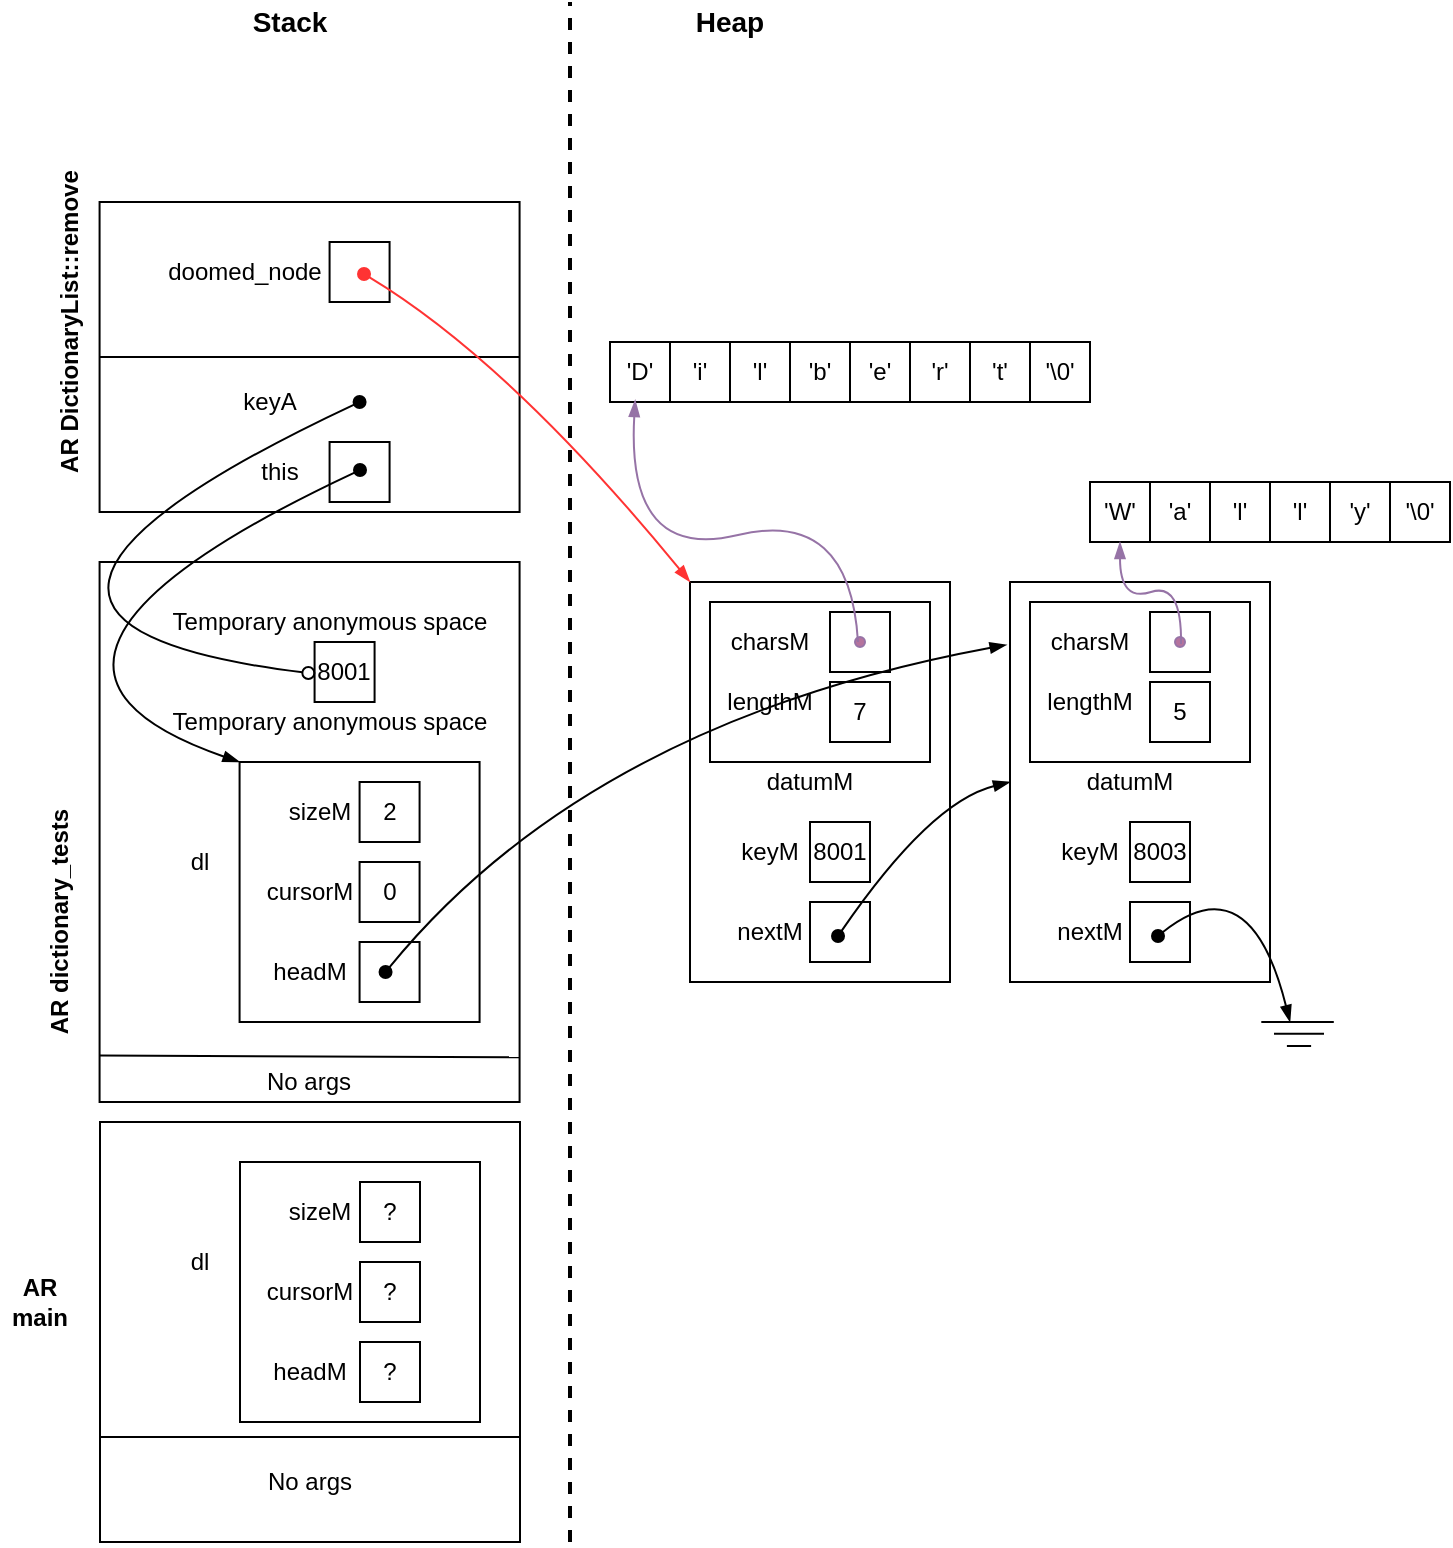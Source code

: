 <mxfile version="13.7.9" type="device"><diagram id="A-3QvQItsLY0MvPB-QJ3" name="Page-1"><mxGraphModel dx="1422" dy="822" grid="0" gridSize="10" guides="1" tooltips="1" connect="1" arrows="1" fold="1" page="1" pageScale="1" pageWidth="850" pageHeight="1100" math="0" shadow="0"><root><mxCell id="0"/><mxCell id="1" parent="0"/><mxCell id="mQ_hxyWN2oqrL-R_BNTz-1" value="" style="whiteSpace=wrap;html=1;" vertex="1" parent="1"><mxGeometry x="85" y="690" width="210" height="210" as="geometry"/></mxCell><mxCell id="mQ_hxyWN2oqrL-R_BNTz-2" value="" style="endArrow=none;html=1;entryX=1;entryY=0.75;entryDx=0;entryDy=0;exitX=0;exitY=0.75;exitDx=0;exitDy=0;" edge="1" source="mQ_hxyWN2oqrL-R_BNTz-1" target="mQ_hxyWN2oqrL-R_BNTz-1" parent="1"><mxGeometry width="50" height="50" relative="1" as="geometry"><mxPoint x="45" y="960" as="sourcePoint"/><mxPoint x="95" y="910" as="targetPoint"/></mxGeometry></mxCell><mxCell id="mQ_hxyWN2oqrL-R_BNTz-3" value="&lt;b&gt;AR main&lt;/b&gt;" style="text;html=1;strokeColor=none;fillColor=none;align=center;verticalAlign=middle;whiteSpace=wrap;rounded=0;" vertex="1" parent="1"><mxGeometry x="35" y="770" width="40" height="20" as="geometry"/></mxCell><mxCell id="mQ_hxyWN2oqrL-R_BNTz-4" value="No args" style="text;html=1;strokeColor=none;fillColor=none;align=center;verticalAlign=middle;whiteSpace=wrap;rounded=0;" vertex="1" parent="1"><mxGeometry x="150" y="860" width="80" height="20" as="geometry"/></mxCell><mxCell id="mQ_hxyWN2oqrL-R_BNTz-5" value="" style="whiteSpace=wrap;html=1;" vertex="1" parent="1"><mxGeometry x="155" y="710" width="120" height="130" as="geometry"/></mxCell><mxCell id="mQ_hxyWN2oqrL-R_BNTz-6" value="dl" style="text;html=1;strokeColor=none;fillColor=none;align=center;verticalAlign=middle;whiteSpace=wrap;rounded=0;" vertex="1" parent="1"><mxGeometry x="115" y="750" width="40" height="20" as="geometry"/></mxCell><mxCell id="mQ_hxyWN2oqrL-R_BNTz-7" value="?" style="whiteSpace=wrap;html=1;aspect=fixed;" vertex="1" parent="1"><mxGeometry x="215" y="720" width="30" height="30" as="geometry"/></mxCell><mxCell id="mQ_hxyWN2oqrL-R_BNTz-8" value="?" style="whiteSpace=wrap;html=1;aspect=fixed;" vertex="1" parent="1"><mxGeometry x="215" y="760" width="30" height="30" as="geometry"/></mxCell><mxCell id="mQ_hxyWN2oqrL-R_BNTz-9" value="?" style="whiteSpace=wrap;html=1;aspect=fixed;" vertex="1" parent="1"><mxGeometry x="215" y="800" width="30" height="30" as="geometry"/></mxCell><mxCell id="mQ_hxyWN2oqrL-R_BNTz-10" value="sizeM" style="text;html=1;strokeColor=none;fillColor=none;align=center;verticalAlign=middle;whiteSpace=wrap;rounded=0;" vertex="1" parent="1"><mxGeometry x="175" y="725" width="40" height="20" as="geometry"/></mxCell><mxCell id="mQ_hxyWN2oqrL-R_BNTz-11" value="cursorM" style="text;html=1;strokeColor=none;fillColor=none;align=center;verticalAlign=middle;whiteSpace=wrap;rounded=0;" vertex="1" parent="1"><mxGeometry x="170" y="765" width="40" height="20" as="geometry"/></mxCell><mxCell id="mQ_hxyWN2oqrL-R_BNTz-14" value="headM" style="text;html=1;strokeColor=none;fillColor=none;align=center;verticalAlign=middle;whiteSpace=wrap;rounded=0;" vertex="1" parent="1"><mxGeometry x="170" y="805" width="40" height="20" as="geometry"/></mxCell><mxCell id="mQ_hxyWN2oqrL-R_BNTz-15" value="" style="endArrow=none;dashed=1;html=1;strokeWidth=2;" edge="1" parent="1"><mxGeometry width="50" height="50" relative="1" as="geometry"><mxPoint x="320" y="900" as="sourcePoint"/><mxPoint x="320" y="130" as="targetPoint"/></mxGeometry></mxCell><mxCell id="mQ_hxyWN2oqrL-R_BNTz-16" value="&lt;font style=&quot;font-size: 14px&quot;&gt;Stack&lt;/font&gt;" style="text;html=1;strokeColor=none;fillColor=none;align=center;verticalAlign=middle;whiteSpace=wrap;rounded=0;fontStyle=1" vertex="1" parent="1"><mxGeometry x="159.79" y="130" width="40" height="20" as="geometry"/></mxCell><mxCell id="mQ_hxyWN2oqrL-R_BNTz-17" value="&lt;font style=&quot;font-size: 14px&quot;&gt;Heap&lt;/font&gt;" style="text;html=1;strokeColor=none;fillColor=none;align=center;verticalAlign=middle;whiteSpace=wrap;rounded=0;fontStyle=1" vertex="1" parent="1"><mxGeometry x="380" y="130" width="40" height="20" as="geometry"/></mxCell><mxCell id="mQ_hxyWN2oqrL-R_BNTz-18" value="" style="whiteSpace=wrap;html=1;" vertex="1" parent="1"><mxGeometry x="84.79" y="410" width="210" height="270" as="geometry"/></mxCell><mxCell id="mQ_hxyWN2oqrL-R_BNTz-20" value="&lt;b&gt;AR dictionary_tests&lt;/b&gt;" style="text;html=1;strokeColor=none;fillColor=none;align=center;verticalAlign=middle;whiteSpace=wrap;rounded=0;rotation=270;" vertex="1" parent="1"><mxGeometry x="-10.21" y="580" width="150" height="20" as="geometry"/></mxCell><mxCell id="mQ_hxyWN2oqrL-R_BNTz-21" value="" style="whiteSpace=wrap;html=1;" vertex="1" parent="1"><mxGeometry x="154.79" y="510" width="120" height="130" as="geometry"/></mxCell><mxCell id="mQ_hxyWN2oqrL-R_BNTz-22" value="dl" style="text;html=1;strokeColor=none;fillColor=none;align=center;verticalAlign=middle;whiteSpace=wrap;rounded=0;" vertex="1" parent="1"><mxGeometry x="114.79" y="550" width="40" height="20" as="geometry"/></mxCell><mxCell id="mQ_hxyWN2oqrL-R_BNTz-23" value="2" style="whiteSpace=wrap;html=1;aspect=fixed;" vertex="1" parent="1"><mxGeometry x="214.79" y="520" width="30" height="30" as="geometry"/></mxCell><mxCell id="mQ_hxyWN2oqrL-R_BNTz-24" value="0" style="whiteSpace=wrap;html=1;aspect=fixed;" vertex="1" parent="1"><mxGeometry x="214.79" y="560" width="30" height="30" as="geometry"/></mxCell><mxCell id="mQ_hxyWN2oqrL-R_BNTz-25" value="" style="whiteSpace=wrap;html=1;aspect=fixed;" vertex="1" parent="1"><mxGeometry x="214.79" y="600" width="30" height="30" as="geometry"/></mxCell><mxCell id="mQ_hxyWN2oqrL-R_BNTz-26" value="sizeM" style="text;html=1;strokeColor=none;fillColor=none;align=center;verticalAlign=middle;whiteSpace=wrap;rounded=0;" vertex="1" parent="1"><mxGeometry x="174.79" y="525" width="40" height="20" as="geometry"/></mxCell><mxCell id="mQ_hxyWN2oqrL-R_BNTz-27" value="cursorM" style="text;html=1;strokeColor=none;fillColor=none;align=center;verticalAlign=middle;whiteSpace=wrap;rounded=0;" vertex="1" parent="1"><mxGeometry x="169.79" y="565" width="40" height="20" as="geometry"/></mxCell><mxCell id="mQ_hxyWN2oqrL-R_BNTz-28" value="headM" style="text;html=1;strokeColor=none;fillColor=none;align=center;verticalAlign=middle;whiteSpace=wrap;rounded=0;" vertex="1" parent="1"><mxGeometry x="169.79" y="605" width="40" height="20" as="geometry"/></mxCell><mxCell id="mQ_hxyWN2oqrL-R_BNTz-29" value="No args" style="text;html=1;strokeColor=none;fillColor=none;align=center;verticalAlign=middle;whiteSpace=wrap;rounded=0;" vertex="1" parent="1"><mxGeometry x="157.29" y="660" width="65" height="20" as="geometry"/></mxCell><mxCell id="mQ_hxyWN2oqrL-R_BNTz-32" value="" style="whiteSpace=wrap;html=1;" vertex="1" parent="1"><mxGeometry x="380" y="420" width="130" height="200" as="geometry"/></mxCell><mxCell id="mQ_hxyWN2oqrL-R_BNTz-40" value="" style="group" vertex="1" connectable="0" parent="1"><mxGeometry x="390" y="430" width="110" height="80" as="geometry"/></mxCell><mxCell id="mQ_hxyWN2oqrL-R_BNTz-59" value="" style="group" vertex="1" connectable="0" parent="mQ_hxyWN2oqrL-R_BNTz-40"><mxGeometry width="110" height="80" as="geometry"/></mxCell><mxCell id="mQ_hxyWN2oqrL-R_BNTz-33" value="" style="whiteSpace=wrap;html=1;" vertex="1" parent="mQ_hxyWN2oqrL-R_BNTz-59"><mxGeometry width="110" height="80" as="geometry"/></mxCell><mxCell id="mQ_hxyWN2oqrL-R_BNTz-34" value="charsM" style="text;html=1;strokeColor=none;fillColor=none;align=center;verticalAlign=middle;whiteSpace=wrap;rounded=0;" vertex="1" parent="mQ_hxyWN2oqrL-R_BNTz-59"><mxGeometry x="10" y="10" width="40" height="20" as="geometry"/></mxCell><mxCell id="mQ_hxyWN2oqrL-R_BNTz-35" value="lengthM" style="text;html=1;strokeColor=none;fillColor=none;align=center;verticalAlign=middle;whiteSpace=wrap;rounded=0;" vertex="1" parent="mQ_hxyWN2oqrL-R_BNTz-59"><mxGeometry x="10" y="40" width="40" height="20" as="geometry"/></mxCell><mxCell id="mQ_hxyWN2oqrL-R_BNTz-36" value="" style="whiteSpace=wrap;html=1;aspect=fixed;" vertex="1" parent="mQ_hxyWN2oqrL-R_BNTz-59"><mxGeometry x="60" y="5" width="30" height="30" as="geometry"/></mxCell><mxCell id="mQ_hxyWN2oqrL-R_BNTz-37" value="7" style="whiteSpace=wrap;html=1;aspect=fixed;" vertex="1" parent="mQ_hxyWN2oqrL-R_BNTz-59"><mxGeometry x="60" y="40" width="30" height="30" as="geometry"/></mxCell><mxCell id="mQ_hxyWN2oqrL-R_BNTz-97" value="" style="ellipse;whiteSpace=wrap;html=1;aspect=fixed;direction=south;strokeColor=#9673a6;fillColor=#B5739D;" vertex="1" parent="mQ_hxyWN2oqrL-R_BNTz-59"><mxGeometry x="72.5" y="17.5" width="5" height="5" as="geometry"/></mxCell><mxCell id="mQ_hxyWN2oqrL-R_BNTz-41" value="datumM" style="text;html=1;strokeColor=none;fillColor=none;align=center;verticalAlign=middle;whiteSpace=wrap;rounded=0;" vertex="1" parent="1"><mxGeometry x="420" y="510" width="40" height="20" as="geometry"/></mxCell><mxCell id="mQ_hxyWN2oqrL-R_BNTz-42" value="8001" style="whiteSpace=wrap;html=1;aspect=fixed;" vertex="1" parent="1"><mxGeometry x="440" y="540" width="30" height="30" as="geometry"/></mxCell><mxCell id="mQ_hxyWN2oqrL-R_BNTz-43" value="" style="whiteSpace=wrap;html=1;aspect=fixed;" vertex="1" parent="1"><mxGeometry x="440" y="580" width="30" height="30" as="geometry"/></mxCell><mxCell id="mQ_hxyWN2oqrL-R_BNTz-45" value="keyM" style="text;html=1;strokeColor=none;fillColor=none;align=center;verticalAlign=middle;whiteSpace=wrap;rounded=0;" vertex="1" parent="1"><mxGeometry x="400" y="545" width="40" height="20" as="geometry"/></mxCell><mxCell id="mQ_hxyWN2oqrL-R_BNTz-46" value="nextM" style="text;html=1;strokeColor=none;fillColor=none;align=center;verticalAlign=middle;whiteSpace=wrap;rounded=0;" vertex="1" parent="1"><mxGeometry x="400" y="585" width="40" height="20" as="geometry"/></mxCell><mxCell id="mQ_hxyWN2oqrL-R_BNTz-66" value="8001" style="whiteSpace=wrap;html=1;aspect=fixed;" vertex="1" parent="1"><mxGeometry x="192.29" y="450" width="30" height="30" as="geometry"/></mxCell><mxCell id="mQ_hxyWN2oqrL-R_BNTz-67" value="Temporary anonymous space" style="text;html=1;strokeColor=none;fillColor=none;align=center;verticalAlign=middle;whiteSpace=wrap;rounded=0;" vertex="1" parent="1"><mxGeometry x="104.79" y="430" width="190" height="20" as="geometry"/></mxCell><mxCell id="mQ_hxyWN2oqrL-R_BNTz-68" value="Temporary anonymous space" style="text;html=1;strokeColor=none;fillColor=none;align=center;verticalAlign=middle;whiteSpace=wrap;rounded=0;" vertex="1" parent="1"><mxGeometry x="104.79" y="480" width="190" height="20" as="geometry"/></mxCell><mxCell id="mQ_hxyWN2oqrL-R_BNTz-71" value="" style="whiteSpace=wrap;html=1;" vertex="1" parent="1"><mxGeometry x="84.79" y="230" width="210" height="155" as="geometry"/></mxCell><mxCell id="mQ_hxyWN2oqrL-R_BNTz-73" value="&lt;b&gt;AR DictionaryList::remove&lt;/b&gt;" style="text;html=1;strokeColor=none;fillColor=none;align=center;verticalAlign=middle;whiteSpace=wrap;rounded=0;rotation=270;" vertex="1" parent="1"><mxGeometry x="-20.21" y="280" width="180" height="20" as="geometry"/></mxCell><mxCell id="mQ_hxyWN2oqrL-R_BNTz-74" value="" style="curved=1;endArrow=oval;html=1;endFill=1;startArrow=blockThin;startFill=1;strokeWidth=1;exitX=0;exitY=0.5;exitDx=0;exitDy=0;entryX=0.467;entryY=0.567;entryDx=0;entryDy=0;entryPerimeter=0;" edge="1" parent="1" source="mQ_hxyWN2oqrL-R_BNTz-125" target="mQ_hxyWN2oqrL-R_BNTz-43"><mxGeometry width="50" height="50" relative="1" as="geometry"><mxPoint x="610" y="445" as="sourcePoint"/><mxPoint x="458" y="600" as="targetPoint"/><Array as="points"><mxPoint x="500" y="530"/></Array></mxGeometry></mxCell><mxCell id="mQ_hxyWN2oqrL-R_BNTz-81" value="'D'" style="whiteSpace=wrap;html=1;aspect=fixed;" vertex="1" parent="1"><mxGeometry x="340" y="300" width="30" height="30" as="geometry"/></mxCell><mxCell id="mQ_hxyWN2oqrL-R_BNTz-82" value="'i'" style="whiteSpace=wrap;html=1;aspect=fixed;" vertex="1" parent="1"><mxGeometry x="370" y="300" width="30" height="30" as="geometry"/></mxCell><mxCell id="mQ_hxyWN2oqrL-R_BNTz-83" value="'l'" style="whiteSpace=wrap;html=1;aspect=fixed;" vertex="1" parent="1"><mxGeometry x="400" y="300" width="30" height="30" as="geometry"/></mxCell><mxCell id="mQ_hxyWN2oqrL-R_BNTz-84" value="'b'" style="whiteSpace=wrap;html=1;aspect=fixed;" vertex="1" parent="1"><mxGeometry x="430" y="300" width="30" height="30" as="geometry"/></mxCell><mxCell id="mQ_hxyWN2oqrL-R_BNTz-85" value="'e'" style="whiteSpace=wrap;html=1;aspect=fixed;" vertex="1" parent="1"><mxGeometry x="460" y="300" width="30" height="30" as="geometry"/></mxCell><mxCell id="mQ_hxyWN2oqrL-R_BNTz-86" value="'r'" style="whiteSpace=wrap;html=1;aspect=fixed;" vertex="1" parent="1"><mxGeometry x="490" y="300" width="30" height="30" as="geometry"/></mxCell><mxCell id="mQ_hxyWN2oqrL-R_BNTz-87" value="'t'" style="whiteSpace=wrap;html=1;aspect=fixed;" vertex="1" parent="1"><mxGeometry x="520" y="300" width="30" height="30" as="geometry"/></mxCell><mxCell id="mQ_hxyWN2oqrL-R_BNTz-88" value="'\0'" style="whiteSpace=wrap;html=1;aspect=fixed;" vertex="1" parent="1"><mxGeometry x="550" y="300" width="30" height="30" as="geometry"/></mxCell><mxCell id="mQ_hxyWN2oqrL-R_BNTz-101" value="" style="curved=1;endArrow=none;html=1;endFill=0;startArrow=blockThin;startFill=1;strokeWidth=1;exitX=0.42;exitY=0.967;exitDx=0;exitDy=0;fillColor=#e1d5e7;strokeColor=#9673a6;exitPerimeter=0;" edge="1" parent="1" source="mQ_hxyWN2oqrL-R_BNTz-81"><mxGeometry width="50" height="50" relative="1" as="geometry"><mxPoint x="550" y="373" as="sourcePoint"/><mxPoint x="464" y="450" as="targetPoint"/><Array as="points"><mxPoint x="348" y="410"/><mxPoint x="460" y="383"/></Array></mxGeometry></mxCell><mxCell id="mQ_hxyWN2oqrL-R_BNTz-103" value="this" style="text;html=1;strokeColor=none;fillColor=none;align=center;verticalAlign=middle;whiteSpace=wrap;rounded=0;" vertex="1" parent="1"><mxGeometry x="154.79" y="355" width="40" height="20" as="geometry"/></mxCell><mxCell id="mQ_hxyWN2oqrL-R_BNTz-105" value="keyA" style="text;html=1;strokeColor=none;fillColor=none;align=center;verticalAlign=middle;whiteSpace=wrap;rounded=0;" vertex="1" parent="1"><mxGeometry x="149.79" y="320" width="40" height="20" as="geometry"/></mxCell><mxCell id="mQ_hxyWN2oqrL-R_BNTz-109" value="" style="whiteSpace=wrap;html=1;aspect=fixed;" vertex="1" parent="1"><mxGeometry x="199.79" y="350" width="30" height="30" as="geometry"/></mxCell><mxCell id="mQ_hxyWN2oqrL-R_BNTz-111" value="" style="curved=1;endArrow=oval;html=1;endFill=1;startArrow=oval;startFill=0;entryX=0.5;entryY=0.5;entryDx=0;entryDy=0;exitX=-0.104;exitY=0.517;exitDx=0;exitDy=0;strokeWidth=1;entryPerimeter=0;exitPerimeter=0;" edge="1" parent="1" source="mQ_hxyWN2oqrL-R_BNTz-66"><mxGeometry width="50" height="50" relative="1" as="geometry"><mxPoint x="204.79" y="315" as="sourcePoint"/><mxPoint x="214.79" y="330" as="targetPoint"/><Array as="points"><mxPoint x="-20" y="440"/></Array></mxGeometry></mxCell><mxCell id="mQ_hxyWN2oqrL-R_BNTz-115" value="'W'" style="whiteSpace=wrap;html=1;aspect=fixed;" vertex="1" parent="1"><mxGeometry x="580" y="370" width="30" height="30" as="geometry"/></mxCell><mxCell id="mQ_hxyWN2oqrL-R_BNTz-117" value="'a'" style="whiteSpace=wrap;html=1;aspect=fixed;" vertex="1" parent="1"><mxGeometry x="610" y="370" width="30" height="30" as="geometry"/></mxCell><mxCell id="mQ_hxyWN2oqrL-R_BNTz-118" value="'y'" style="whiteSpace=wrap;html=1;aspect=fixed;" vertex="1" parent="1"><mxGeometry x="700" y="370" width="30" height="30" as="geometry"/></mxCell><mxCell id="mQ_hxyWN2oqrL-R_BNTz-119" value="'l'" style="whiteSpace=wrap;html=1;aspect=fixed;" vertex="1" parent="1"><mxGeometry x="670" y="370" width="30" height="30" as="geometry"/></mxCell><mxCell id="mQ_hxyWN2oqrL-R_BNTz-120" value="'l'" style="whiteSpace=wrap;html=1;aspect=fixed;" vertex="1" parent="1"><mxGeometry x="640" y="370" width="30" height="30" as="geometry"/></mxCell><mxCell id="mQ_hxyWN2oqrL-R_BNTz-121" value="'\0'" style="whiteSpace=wrap;html=1;aspect=fixed;" vertex="1" parent="1"><mxGeometry x="730" y="370" width="30" height="30" as="geometry"/></mxCell><mxCell id="mQ_hxyWN2oqrL-R_BNTz-124" value="" style="group" vertex="1" connectable="0" parent="1"><mxGeometry x="670" y="640" width="29" height="12" as="geometry"/></mxCell><mxCell id="mQ_hxyWN2oqrL-R_BNTz-79" value="" style="group" vertex="1" connectable="0" parent="mQ_hxyWN2oqrL-R_BNTz-124"><mxGeometry width="29" height="12" as="geometry"/></mxCell><mxCell id="mQ_hxyWN2oqrL-R_BNTz-77" value="" style="endArrow=none;html=1;strokeWidth=1;" edge="1" parent="mQ_hxyWN2oqrL-R_BNTz-79"><mxGeometry width="50" height="50" relative="1" as="geometry"><mxPoint x="-4.35" as="sourcePoint"/><mxPoint x="31.9" as="targetPoint"/><Array as="points"><mxPoint x="24.65"/></Array></mxGeometry></mxCell><mxCell id="mQ_hxyWN2oqrL-R_BNTz-78" value="" style="endArrow=none;html=1;strokeWidth=1;" edge="1" parent="mQ_hxyWN2oqrL-R_BNTz-79"><mxGeometry width="50" height="50" relative="1" as="geometry"><mxPoint x="2" y="5.9" as="sourcePoint"/><mxPoint x="27" y="5.9" as="targetPoint"/></mxGeometry></mxCell><mxCell id="mQ_hxyWN2oqrL-R_BNTz-76" value="" style="endArrow=none;html=1;strokeWidth=1;" edge="1" parent="mQ_hxyWN2oqrL-R_BNTz-124"><mxGeometry width="50" height="50" relative="1" as="geometry"><mxPoint x="8.45" y="12" as="sourcePoint"/><mxPoint x="20.55" y="12" as="targetPoint"/></mxGeometry></mxCell><mxCell id="mQ_hxyWN2oqrL-R_BNTz-125" value="" style="whiteSpace=wrap;html=1;" vertex="1" parent="1"><mxGeometry x="540" y="420" width="130" height="200" as="geometry"/></mxCell><mxCell id="mQ_hxyWN2oqrL-R_BNTz-126" value="" style="group" vertex="1" connectable="0" parent="1"><mxGeometry x="550" y="430" width="110" height="80" as="geometry"/></mxCell><mxCell id="mQ_hxyWN2oqrL-R_BNTz-127" value="" style="whiteSpace=wrap;html=1;" vertex="1" parent="mQ_hxyWN2oqrL-R_BNTz-126"><mxGeometry width="110" height="80" as="geometry"/></mxCell><mxCell id="mQ_hxyWN2oqrL-R_BNTz-128" value="charsM" style="text;html=1;strokeColor=none;fillColor=none;align=center;verticalAlign=middle;whiteSpace=wrap;rounded=0;" vertex="1" parent="mQ_hxyWN2oqrL-R_BNTz-126"><mxGeometry x="10" y="10" width="40" height="20" as="geometry"/></mxCell><mxCell id="mQ_hxyWN2oqrL-R_BNTz-129" value="lengthM" style="text;html=1;strokeColor=none;fillColor=none;align=center;verticalAlign=middle;whiteSpace=wrap;rounded=0;" vertex="1" parent="mQ_hxyWN2oqrL-R_BNTz-126"><mxGeometry x="10" y="40" width="40" height="20" as="geometry"/></mxCell><mxCell id="mQ_hxyWN2oqrL-R_BNTz-130" value="" style="whiteSpace=wrap;html=1;aspect=fixed;" vertex="1" parent="mQ_hxyWN2oqrL-R_BNTz-126"><mxGeometry x="60" y="5" width="30" height="30" as="geometry"/></mxCell><mxCell id="mQ_hxyWN2oqrL-R_BNTz-131" value="5" style="whiteSpace=wrap;html=1;aspect=fixed;" vertex="1" parent="mQ_hxyWN2oqrL-R_BNTz-126"><mxGeometry x="60" y="40" width="30" height="30" as="geometry"/></mxCell><mxCell id="mQ_hxyWN2oqrL-R_BNTz-132" value="" style="ellipse;whiteSpace=wrap;html=1;aspect=fixed;direction=south;strokeColor=#9673a6;fillColor=#B5739D;" vertex="1" parent="mQ_hxyWN2oqrL-R_BNTz-126"><mxGeometry x="72.5" y="17.5" width="5" height="5" as="geometry"/></mxCell><mxCell id="mQ_hxyWN2oqrL-R_BNTz-133" value="datumM" style="text;html=1;strokeColor=none;fillColor=none;align=center;verticalAlign=middle;whiteSpace=wrap;rounded=0;" vertex="1" parent="1"><mxGeometry x="580" y="510" width="40" height="20" as="geometry"/></mxCell><mxCell id="mQ_hxyWN2oqrL-R_BNTz-134" value="8003" style="whiteSpace=wrap;html=1;aspect=fixed;" vertex="1" parent="1"><mxGeometry x="600" y="540" width="30" height="30" as="geometry"/></mxCell><mxCell id="mQ_hxyWN2oqrL-R_BNTz-135" value="" style="whiteSpace=wrap;html=1;aspect=fixed;" vertex="1" parent="1"><mxGeometry x="600" y="580" width="30" height="30" as="geometry"/></mxCell><mxCell id="mQ_hxyWN2oqrL-R_BNTz-136" value="keyM" style="text;html=1;strokeColor=none;fillColor=none;align=center;verticalAlign=middle;whiteSpace=wrap;rounded=0;" vertex="1" parent="1"><mxGeometry x="560" y="545" width="40" height="20" as="geometry"/></mxCell><mxCell id="mQ_hxyWN2oqrL-R_BNTz-137" value="nextM" style="text;html=1;strokeColor=none;fillColor=none;align=center;verticalAlign=middle;whiteSpace=wrap;rounded=0;" vertex="1" parent="1"><mxGeometry x="560" y="585" width="40" height="20" as="geometry"/></mxCell><mxCell id="mQ_hxyWN2oqrL-R_BNTz-138" value="" style="curved=1;endArrow=oval;html=1;endFill=1;startArrow=blockThin;startFill=1;strokeWidth=1;entryX=0.467;entryY=0.567;entryDx=0;entryDy=0;entryPerimeter=0;" edge="1" parent="1"><mxGeometry width="50" height="50" relative="1" as="geometry"><mxPoint x="680.0" y="640" as="sourcePoint"/><mxPoint x="614" y="597.01" as="targetPoint"/><Array as="points"><mxPoint x="660" y="560"/></Array></mxGeometry></mxCell><mxCell id="mQ_hxyWN2oqrL-R_BNTz-139" value="" style="curved=1;endArrow=none;html=1;endFill=0;startArrow=blockThin;startFill=1;strokeWidth=1;exitX=0.5;exitY=1;exitDx=0;exitDy=0;fillColor=#e1d5e7;strokeColor=#9673a6;" edge="1" parent="1" source="mQ_hxyWN2oqrL-R_BNTz-115"><mxGeometry width="50" height="50" relative="1" as="geometry"><mxPoint x="546" y="371.0" as="sourcePoint"/><mxPoint x="625.5" y="451.0" as="targetPoint"/><Array as="points"><mxPoint x="595" y="430"/><mxPoint x="626" y="420"/></Array></mxGeometry></mxCell><mxCell id="mQ_hxyWN2oqrL-R_BNTz-140" value="" style="curved=1;endArrow=oval;html=1;endFill=1;startArrow=blockThin;startFill=1;entryX=0.507;entryY=0.467;entryDx=0;entryDy=0;strokeWidth=1;entryPerimeter=0;exitX=0;exitY=0;exitDx=0;exitDy=0;" edge="1" parent="1" source="mQ_hxyWN2oqrL-R_BNTz-21" target="mQ_hxyWN2oqrL-R_BNTz-109"><mxGeometry width="50" height="50" relative="1" as="geometry"><mxPoint x="367.01" y="101" as="sourcePoint"/><mxPoint x="215" y="256" as="targetPoint"/><Array as="points"><mxPoint x="10" y="460"/></Array></mxGeometry></mxCell><mxCell id="mQ_hxyWN2oqrL-R_BNTz-142" style="edgeStyle=orthogonalEdgeStyle;rounded=0;orthogonalLoop=1;jettySize=auto;html=1;exitX=0;exitY=0.5;exitDx=0;exitDy=0;entryX=1;entryY=0.5;entryDx=0;entryDy=0;startArrow=none;startFill=0;endArrow=none;endFill=0;strokeColor=#FF3333;strokeWidth=1;opacity=0;" edge="1" parent="1" source="mQ_hxyWN2oqrL-R_BNTz-71" target="mQ_hxyWN2oqrL-R_BNTz-71"><mxGeometry relative="1" as="geometry"/></mxCell><mxCell id="mQ_hxyWN2oqrL-R_BNTz-144" value="doomed_node" style="text;html=1;strokeColor=none;fillColor=none;align=center;verticalAlign=middle;whiteSpace=wrap;rounded=0;" vertex="1" parent="1"><mxGeometry x="116.04" y="255" width="82.5" height="20" as="geometry"/></mxCell><mxCell id="mQ_hxyWN2oqrL-R_BNTz-147" value="" style="whiteSpace=wrap;html=1;aspect=fixed;" vertex="1" parent="1"><mxGeometry x="199.79" y="250" width="30" height="30" as="geometry"/></mxCell><mxCell id="mQ_hxyWN2oqrL-R_BNTz-151" value="" style="endArrow=none;html=1;strokeWidth=1;exitX=0.001;exitY=0.914;exitDx=0;exitDy=0;exitPerimeter=0;entryX=1.001;entryY=0.917;entryDx=0;entryDy=0;entryPerimeter=0;" edge="1" parent="1" source="mQ_hxyWN2oqrL-R_BNTz-18" target="mQ_hxyWN2oqrL-R_BNTz-18"><mxGeometry width="50" height="50" relative="1" as="geometry"><mxPoint x="309.79" y="560" as="sourcePoint"/><mxPoint x="289.79" y="649" as="targetPoint"/></mxGeometry></mxCell><mxCell id="mQ_hxyWN2oqrL-R_BNTz-153" value="" style="endArrow=none;html=1;strokeWidth=1;entryX=1;entryY=0.5;entryDx=0;entryDy=0;exitX=0;exitY=0.5;exitDx=0;exitDy=0;" edge="1" parent="1" source="mQ_hxyWN2oqrL-R_BNTz-71" target="mQ_hxyWN2oqrL-R_BNTz-71"><mxGeometry width="50" height="50" relative="1" as="geometry"><mxPoint x="90" y="330" as="sourcePoint"/><mxPoint x="140" y="280" as="targetPoint"/></mxGeometry></mxCell><mxCell id="mQ_hxyWN2oqrL-R_BNTz-158" value="" style="curved=1;endArrow=oval;html=1;endFill=1;startArrow=blockThin;startFill=1;entryX=0.574;entryY=0.533;entryDx=0;entryDy=0;strokeWidth=1;entryPerimeter=0;strokeColor=#FF3333;" edge="1" parent="1" target="mQ_hxyWN2oqrL-R_BNTz-147"><mxGeometry width="50" height="50" relative="1" as="geometry"><mxPoint x="380" y="420" as="sourcePoint"/><mxPoint x="215.0" y="195" as="targetPoint"/><Array as="points"><mxPoint x="290" y="310"/></Array></mxGeometry></mxCell><mxCell id="mQ_hxyWN2oqrL-R_BNTz-31" value="" style="curved=1;endArrow=oval;html=1;endFill=1;startArrow=blockThin;startFill=1;entryX=0.433;entryY=0.5;entryDx=0;entryDy=0;strokeWidth=1;entryPerimeter=0;exitX=-0.013;exitY=0.157;exitDx=0;exitDy=0;exitPerimeter=0;" edge="1" parent="1" source="mQ_hxyWN2oqrL-R_BNTz-125" target="mQ_hxyWN2oqrL-R_BNTz-25"><mxGeometry width="50" height="50" relative="1" as="geometry"><mxPoint x="380" y="420" as="sourcePoint"/><mxPoint x="370" y="430" as="targetPoint"/><Array as="points"><mxPoint x="330" y="490"/></Array></mxGeometry></mxCell></root></mxGraphModel></diagram></mxfile>
